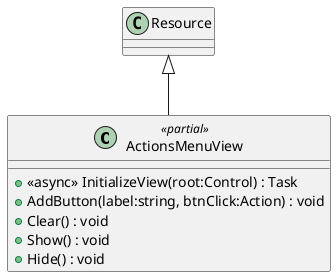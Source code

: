 @startuml
class ActionsMenuView <<partial>> {
    + <<async>> InitializeView(root:Control) : Task
    + AddButton(label:string, btnClick:Action) : void
    + Clear() : void
    + Show() : void
    + Hide() : void
}
Resource <|-- ActionsMenuView
@enduml

